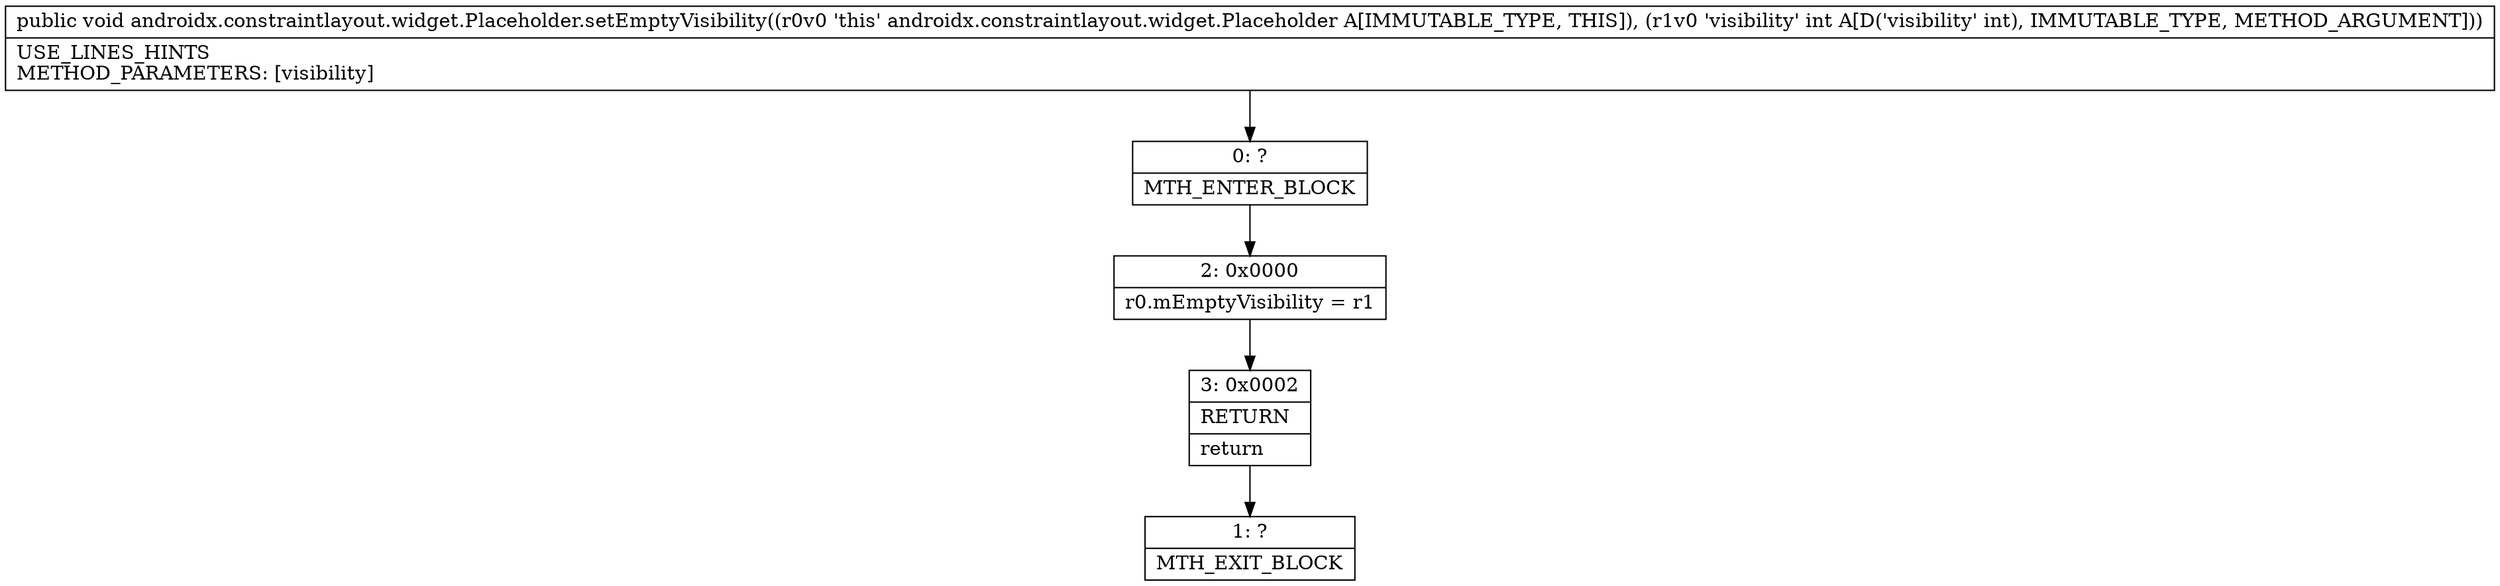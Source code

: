digraph "CFG forandroidx.constraintlayout.widget.Placeholder.setEmptyVisibility(I)V" {
Node_0 [shape=record,label="{0\:\ ?|MTH_ENTER_BLOCK\l}"];
Node_2 [shape=record,label="{2\:\ 0x0000|r0.mEmptyVisibility = r1\l}"];
Node_3 [shape=record,label="{3\:\ 0x0002|RETURN\l|return\l}"];
Node_1 [shape=record,label="{1\:\ ?|MTH_EXIT_BLOCK\l}"];
MethodNode[shape=record,label="{public void androidx.constraintlayout.widget.Placeholder.setEmptyVisibility((r0v0 'this' androidx.constraintlayout.widget.Placeholder A[IMMUTABLE_TYPE, THIS]), (r1v0 'visibility' int A[D('visibility' int), IMMUTABLE_TYPE, METHOD_ARGUMENT]))  | USE_LINES_HINTS\lMETHOD_PARAMETERS: [visibility]\l}"];
MethodNode -> Node_0;Node_0 -> Node_2;
Node_2 -> Node_3;
Node_3 -> Node_1;
}


